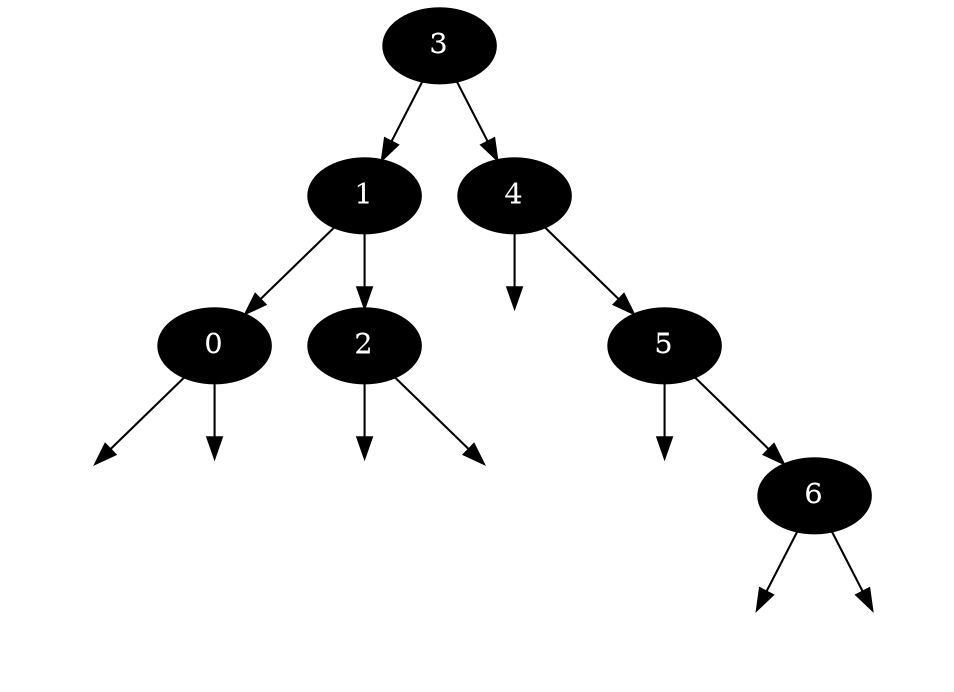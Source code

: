 digraph RBTree {
node [color=lightblue2, style=filled];
"3" [color=black, fontcolor=white]
"3" -> "1"
"1" [color=black, fontcolor=white]
"1" -> "0"
"0" [color=black, fontcolor=white]
L0x19e8030 [label="",color=white]
0 -> L0x19e8030
R0x19e8030 [label="",color=white]
0 -> R0x19e8030
"1" -> "2"
"2" [color=black, fontcolor=white]
L0x19e8090 [label="",color=white]
2 -> L0x19e8090
R0x19e8090 [label="",color=white]
2 -> R0x19e8090
"3" -> "4"
"4" [color=black, fontcolor=white]
L0x19e80f0 [label="",color=white]
4 -> L0x19e80f0
"4" -> "5"
"5" [color=black, fontcolor=white]
L0x19e8120 [label="",color=white]
5 -> L0x19e8120
"5" -> "6"
"6" [color=black, fontcolor=white]
L0x19e8150 [label="",color=white]
6 -> L0x19e8150
R0x19e8150 [label="",color=white]
6 -> R0x19e8150
}
